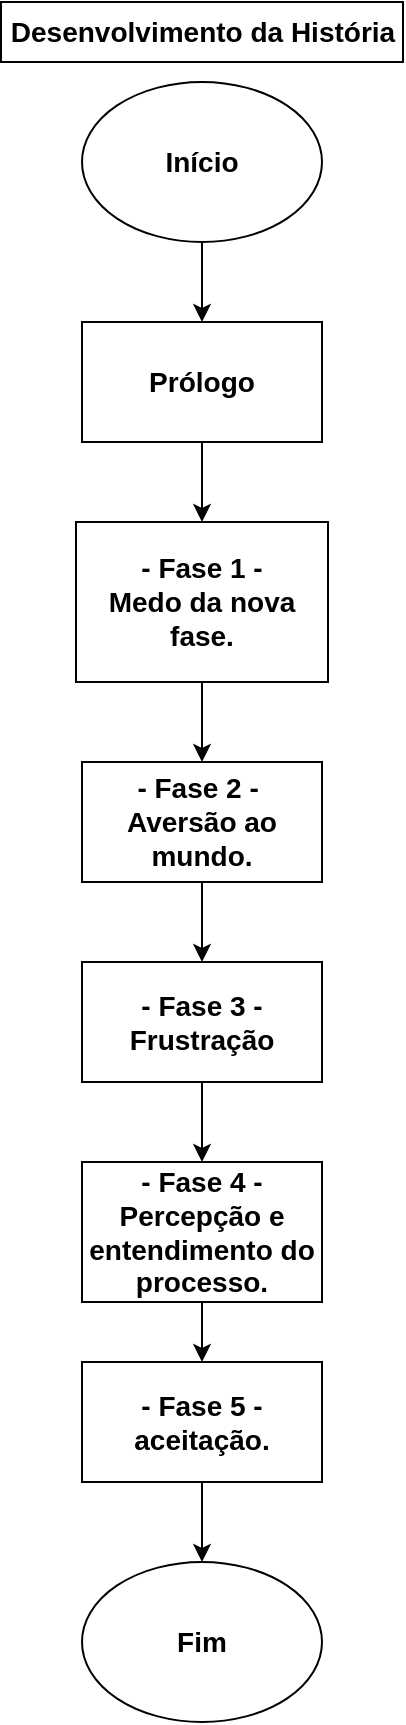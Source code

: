 <mxfile version="24.4.6" type="github">
  <diagram name="Page-1" id="_39pjZdVJDSr7a0l1p2f">
    <mxGraphModel dx="1120" dy="1646" grid="1" gridSize="10" guides="1" tooltips="1" connect="1" arrows="1" fold="1" page="1" pageScale="1" pageWidth="827" pageHeight="1169" math="0" shadow="0">
      <root>
        <mxCell id="0" />
        <mxCell id="1" parent="0" />
        <mxCell id="Uo10Osh_4zbd9FP0rsNF-9" style="edgeStyle=orthogonalEdgeStyle;rounded=0;orthogonalLoop=1;jettySize=auto;html=1;entryX=0.5;entryY=0;entryDx=0;entryDy=0;" parent="1" source="Uo10Osh_4zbd9FP0rsNF-1" target="Uo10Osh_4zbd9FP0rsNF-2" edge="1">
          <mxGeometry relative="1" as="geometry" />
        </mxCell>
        <mxCell id="Uo10Osh_4zbd9FP0rsNF-1" value="&lt;font style=&quot;font-size: 14px;&quot;&gt;&lt;b&gt;Início&lt;/b&gt;&lt;/font&gt;" style="ellipse;whiteSpace=wrap;html=1;" parent="1" vertex="1">
          <mxGeometry x="354" width="120" height="80" as="geometry" />
        </mxCell>
        <mxCell id="Uo10Osh_4zbd9FP0rsNF-10" style="edgeStyle=orthogonalEdgeStyle;rounded=0;orthogonalLoop=1;jettySize=auto;html=1;entryX=0.5;entryY=0;entryDx=0;entryDy=0;" parent="1" source="Uo10Osh_4zbd9FP0rsNF-2" target="Uo10Osh_4zbd9FP0rsNF-3" edge="1">
          <mxGeometry relative="1" as="geometry" />
        </mxCell>
        <mxCell id="Uo10Osh_4zbd9FP0rsNF-2" value="&lt;b&gt;&lt;font style=&quot;font-size: 14px;&quot;&gt;Prólogo&lt;/font&gt;&lt;/b&gt;" style="rounded=0;whiteSpace=wrap;html=1;" parent="1" vertex="1">
          <mxGeometry x="354" y="120" width="120" height="60" as="geometry" />
        </mxCell>
        <mxCell id="Uo10Osh_4zbd9FP0rsNF-11" style="edgeStyle=orthogonalEdgeStyle;rounded=0;orthogonalLoop=1;jettySize=auto;html=1;entryX=0.5;entryY=0;entryDx=0;entryDy=0;" parent="1" source="Uo10Osh_4zbd9FP0rsNF-3" target="Uo10Osh_4zbd9FP0rsNF-4" edge="1">
          <mxGeometry relative="1" as="geometry" />
        </mxCell>
        <mxCell id="Uo10Osh_4zbd9FP0rsNF-3" value="&lt;b&gt;&lt;font style=&quot;font-size: 14px;&quot;&gt;- Fase 1 -&lt;/font&gt;&lt;/b&gt;&lt;div&gt;&lt;b&gt;&lt;font style=&quot;font-size: 14px;&quot;&gt;Medo da nova fase.&lt;/font&gt;&lt;/b&gt;&lt;/div&gt;" style="rounded=0;whiteSpace=wrap;html=1;" parent="1" vertex="1">
          <mxGeometry x="351" y="220" width="126" height="80" as="geometry" />
        </mxCell>
        <mxCell id="Uo10Osh_4zbd9FP0rsNF-12" style="edgeStyle=orthogonalEdgeStyle;rounded=0;orthogonalLoop=1;jettySize=auto;html=1;entryX=0.5;entryY=0;entryDx=0;entryDy=0;" parent="1" source="Uo10Osh_4zbd9FP0rsNF-4" target="Uo10Osh_4zbd9FP0rsNF-5" edge="1">
          <mxGeometry relative="1" as="geometry" />
        </mxCell>
        <mxCell id="Uo10Osh_4zbd9FP0rsNF-4" value="&lt;b&gt;&lt;font style=&quot;font-size: 14px;&quot;&gt;- Fase 2 -&amp;nbsp;&lt;/font&gt;&lt;/b&gt;&lt;div&gt;&lt;b&gt;&lt;font style=&quot;font-size: 14px;&quot;&gt;Aversão ao mundo.&lt;/font&gt;&lt;/b&gt;&lt;/div&gt;" style="rounded=0;whiteSpace=wrap;html=1;" parent="1" vertex="1">
          <mxGeometry x="354" y="340" width="120" height="60" as="geometry" />
        </mxCell>
        <mxCell id="Uo10Osh_4zbd9FP0rsNF-13" style="edgeStyle=orthogonalEdgeStyle;rounded=0;orthogonalLoop=1;jettySize=auto;html=1;entryX=0.5;entryY=0;entryDx=0;entryDy=0;" parent="1" source="Uo10Osh_4zbd9FP0rsNF-5" target="Uo10Osh_4zbd9FP0rsNF-6" edge="1">
          <mxGeometry relative="1" as="geometry" />
        </mxCell>
        <mxCell id="Uo10Osh_4zbd9FP0rsNF-5" value="&lt;font style=&quot;font-size: 14px;&quot;&gt;&lt;b&gt;- Fase 3 -&lt;/b&gt;&lt;/font&gt;&lt;div&gt;&lt;font style=&quot;font-size: 14px;&quot;&gt;&lt;b&gt;Frustração&lt;/b&gt;&lt;/font&gt;&lt;/div&gt;" style="rounded=0;whiteSpace=wrap;html=1;" parent="1" vertex="1">
          <mxGeometry x="354" y="440" width="120" height="60" as="geometry" />
        </mxCell>
        <mxCell id="Uo10Osh_4zbd9FP0rsNF-14" style="edgeStyle=orthogonalEdgeStyle;rounded=0;orthogonalLoop=1;jettySize=auto;html=1;entryX=0.5;entryY=0;entryDx=0;entryDy=0;" parent="1" source="Uo10Osh_4zbd9FP0rsNF-6" target="Uo10Osh_4zbd9FP0rsNF-7" edge="1">
          <mxGeometry relative="1" as="geometry" />
        </mxCell>
        <mxCell id="Uo10Osh_4zbd9FP0rsNF-6" value="&lt;b&gt;&lt;font style=&quot;font-size: 14px;&quot;&gt;- Fase 4 - Percepção e entendimento do processo.&lt;/font&gt;&lt;/b&gt;" style="rounded=0;whiteSpace=wrap;html=1;" parent="1" vertex="1">
          <mxGeometry x="354" y="540" width="120" height="70" as="geometry" />
        </mxCell>
        <mxCell id="Uo10Osh_4zbd9FP0rsNF-15" style="edgeStyle=orthogonalEdgeStyle;rounded=0;orthogonalLoop=1;jettySize=auto;html=1;entryX=0.5;entryY=0;entryDx=0;entryDy=0;" parent="1" source="Uo10Osh_4zbd9FP0rsNF-7" target="Uo10Osh_4zbd9FP0rsNF-8" edge="1">
          <mxGeometry relative="1" as="geometry" />
        </mxCell>
        <mxCell id="Uo10Osh_4zbd9FP0rsNF-7" value="&lt;font style=&quot;font-size: 14px;&quot;&gt;&lt;b&gt;- Fase 5 - aceitação.&lt;/b&gt;&lt;/font&gt;" style="rounded=0;whiteSpace=wrap;html=1;" parent="1" vertex="1">
          <mxGeometry x="354" y="640" width="120" height="60" as="geometry" />
        </mxCell>
        <mxCell id="Uo10Osh_4zbd9FP0rsNF-8" value="&lt;b&gt;&lt;font style=&quot;font-size: 14px;&quot;&gt;Fim&lt;/font&gt;&lt;/b&gt;" style="ellipse;whiteSpace=wrap;html=1;" parent="1" vertex="1">
          <mxGeometry x="354" y="740" width="120" height="80" as="geometry" />
        </mxCell>
        <mxCell id="Okr_N0PfBx7kYIQcWiLH-1" value="&lt;font style=&quot;font-size: 14px;&quot;&gt;&lt;b&gt;Desenvolvimento da História&lt;/b&gt;&lt;/font&gt;" style="rounded=0;whiteSpace=wrap;html=1;" vertex="1" parent="1">
          <mxGeometry x="313.5" y="-40" width="201" height="30" as="geometry" />
        </mxCell>
      </root>
    </mxGraphModel>
  </diagram>
</mxfile>
